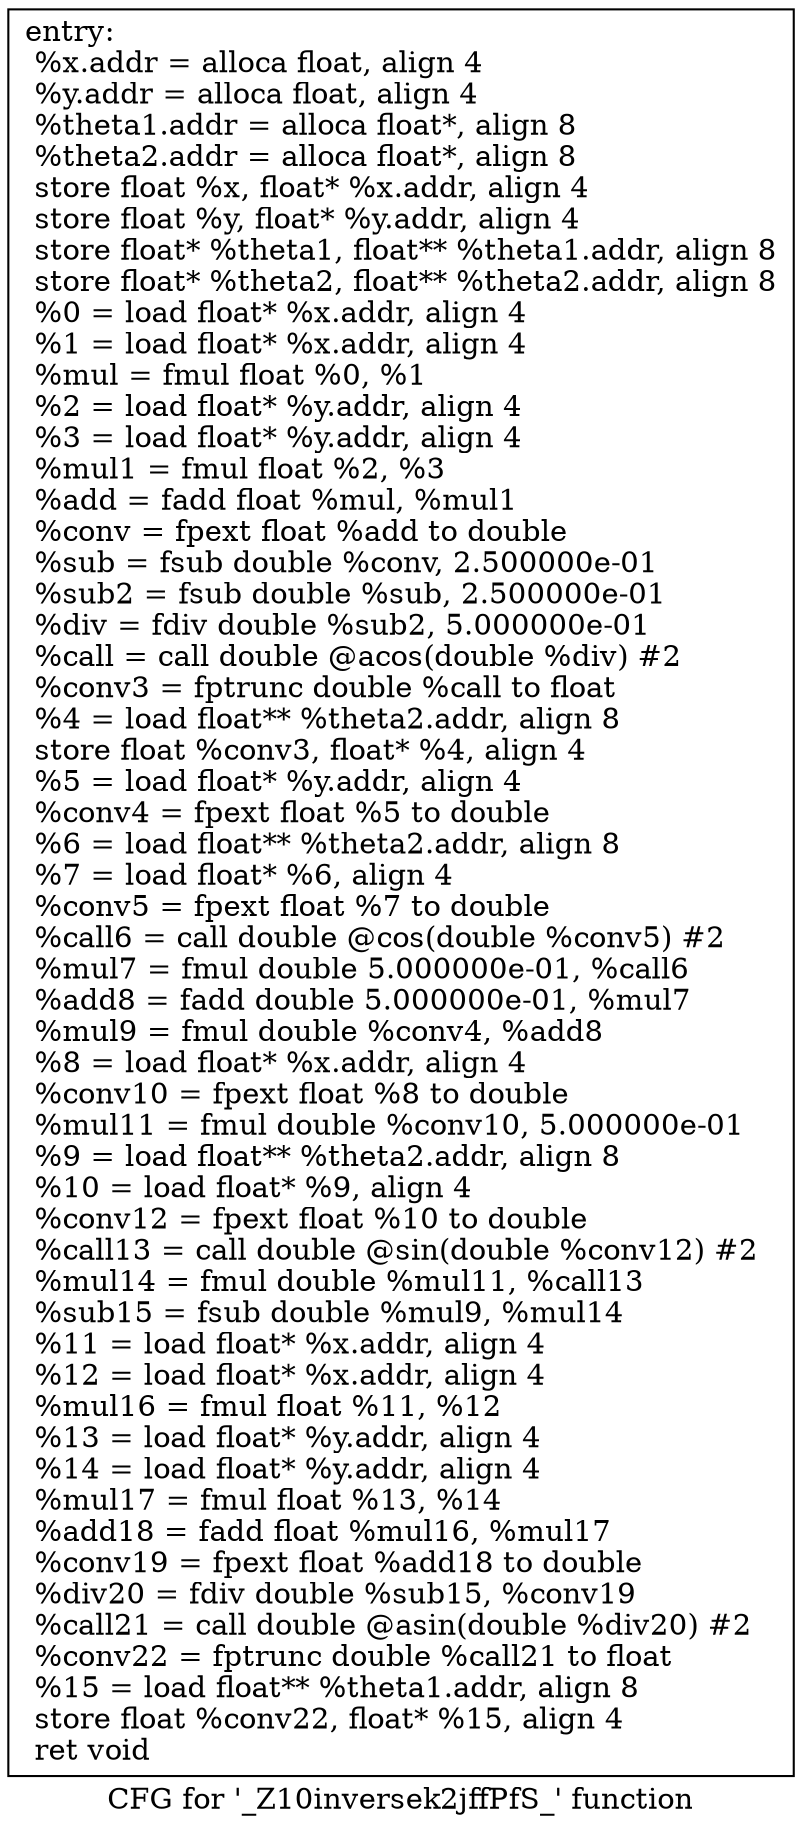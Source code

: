 digraph "CFG for '_Z10inversek2jffPfS_' function" {
	label="CFG for '_Z10inversek2jffPfS_' function";

	Node0x1e60e90 [shape=record,label="{entry:\l  %x.addr = alloca float, align 4\l  %y.addr = alloca float, align 4\l  %theta1.addr = alloca float*, align 8\l  %theta2.addr = alloca float*, align 8\l  store float %x, float* %x.addr, align 4\l  store float %y, float* %y.addr, align 4\l  store float* %theta1, float** %theta1.addr, align 8\l  store float* %theta2, float** %theta2.addr, align 8\l  %0 = load float* %x.addr, align 4\l  %1 = load float* %x.addr, align 4\l  %mul = fmul float %0, %1\l  %2 = load float* %y.addr, align 4\l  %3 = load float* %y.addr, align 4\l  %mul1 = fmul float %2, %3\l  %add = fadd float %mul, %mul1\l  %conv = fpext float %add to double\l  %sub = fsub double %conv, 2.500000e-01\l  %sub2 = fsub double %sub, 2.500000e-01\l  %div = fdiv double %sub2, 5.000000e-01\l  %call = call double @acos(double %div) #2\l  %conv3 = fptrunc double %call to float\l  %4 = load float** %theta2.addr, align 8\l  store float %conv3, float* %4, align 4\l  %5 = load float* %y.addr, align 4\l  %conv4 = fpext float %5 to double\l  %6 = load float** %theta2.addr, align 8\l  %7 = load float* %6, align 4\l  %conv5 = fpext float %7 to double\l  %call6 = call double @cos(double %conv5) #2\l  %mul7 = fmul double 5.000000e-01, %call6\l  %add8 = fadd double 5.000000e-01, %mul7\l  %mul9 = fmul double %conv4, %add8\l  %8 = load float* %x.addr, align 4\l  %conv10 = fpext float %8 to double\l  %mul11 = fmul double %conv10, 5.000000e-01\l  %9 = load float** %theta2.addr, align 8\l  %10 = load float* %9, align 4\l  %conv12 = fpext float %10 to double\l  %call13 = call double @sin(double %conv12) #2\l  %mul14 = fmul double %mul11, %call13\l  %sub15 = fsub double %mul9, %mul14\l  %11 = load float* %x.addr, align 4\l  %12 = load float* %x.addr, align 4\l  %mul16 = fmul float %11, %12\l  %13 = load float* %y.addr, align 4\l  %14 = load float* %y.addr, align 4\l  %mul17 = fmul float %13, %14\l  %add18 = fadd float %mul16, %mul17\l  %conv19 = fpext float %add18 to double\l  %div20 = fdiv double %sub15, %conv19\l  %call21 = call double @asin(double %div20) #2\l  %conv22 = fptrunc double %call21 to float\l  %15 = load float** %theta1.addr, align 8\l  store float %conv22, float* %15, align 4\l  ret void\l}"];
}

